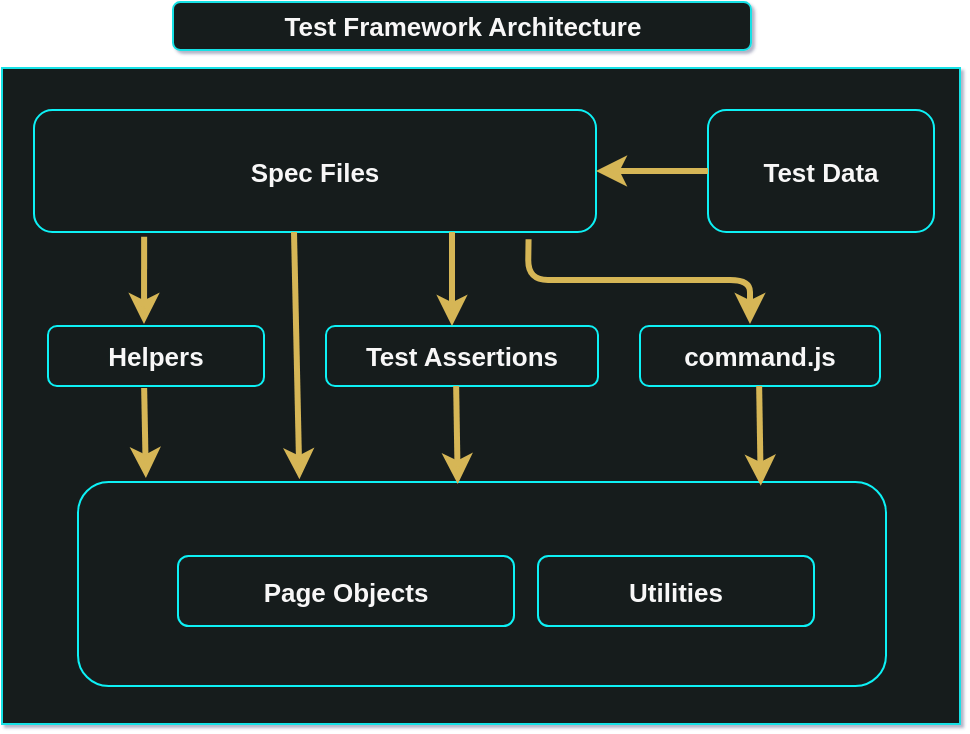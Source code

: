 <mxfile>
    <diagram id="g98Z0lm8UBo5MVqa93Cc" name="Page-1">
        <mxGraphModel dx="807" dy="571" grid="1" gridSize="11" guides="1" tooltips="1" connect="1" arrows="1" fold="1" page="0" pageScale="1" pageWidth="1100" pageHeight="850" math="0" shadow="1">
            <root>
                <mxCell id="0"/>
                <mxCell id="1" parent="0"/>
                <mxCell id="2" value="" style="rounded=0;whiteSpace=wrap;html=1;fillColor=#151d1e;strokeColor=#15e1e5;" parent="1" vertex="1">
                    <mxGeometry x="84" y="156" width="479" height="328" as="geometry"/>
                </mxCell>
                <mxCell id="12" value="&lt;font style=&quot;font-size: 13px;&quot;&gt;Spec Files&lt;/font&gt;" style="rounded=1;whiteSpace=wrap;html=1;fontSize=13;fillColor=none;strokeColor=#0ff1f5;fontStyle=1;fontColor=#f8f7f7;" parent="1" vertex="1">
                    <mxGeometry x="100" y="177" width="281" height="61" as="geometry"/>
                </mxCell>
                <mxCell id="14" value="" style="rounded=1;whiteSpace=wrap;html=1;fontSize=12;fillColor=none;strokeColor=#0ff1f5;" parent="1" vertex="1">
                    <mxGeometry x="122" y="363" width="404" height="102" as="geometry"/>
                </mxCell>
                <mxCell id="17" value="Page Objects" style="rounded=1;whiteSpace=wrap;html=1;fontSize=13;fillColor=none;strokeColor=#0ff1f5;fontStyle=1;fontColor=#f8f7f7;" parent="1" vertex="1">
                    <mxGeometry x="172" y="400" width="168" height="35" as="geometry"/>
                </mxCell>
                <mxCell id="40" value="&lt;span style=&quot;font-size: 13px;&quot;&gt;Helpers&lt;/span&gt;" style="rounded=1;whiteSpace=wrap;html=1;fontSize=13;strokeColor=#0ff1f5;fillColor=none;fontStyle=1;fontColor=#f8f7f7;" parent="1" vertex="1">
                    <mxGeometry x="107" y="285" width="108" height="30" as="geometry"/>
                </mxCell>
                <mxCell id="42" value="&lt;span style=&quot;font-size: 13px;&quot;&gt;Test Assertions&lt;/span&gt;" style="rounded=1;whiteSpace=wrap;html=1;fontSize=13;fillColor=none;strokeColor=#0ff1f5;fontStyle=1;fontColor=#f8f7f7;" parent="1" vertex="1">
                    <mxGeometry x="246" y="285" width="136" height="30" as="geometry"/>
                </mxCell>
                <mxCell id="46" value="&lt;span style=&quot;font-size: 13px;&quot;&gt;Test Data&lt;/span&gt;" style="rounded=1;whiteSpace=wrap;html=1;fontSize=13;fillColor=none;strokeColor=#0ff1f5;fontStyle=1;fontColor=#f8f7f7;" parent="1" vertex="1">
                    <mxGeometry x="437" y="177" width="113" height="61" as="geometry"/>
                </mxCell>
                <mxCell id="52" value="Utilities" style="rounded=1;whiteSpace=wrap;html=1;fontSize=13;fillColor=none;strokeColor=#0ff1f5;fontStyle=1;fontColor=#f8f7f7;" parent="1" vertex="1">
                    <mxGeometry x="352" y="400" width="138" height="35" as="geometry"/>
                </mxCell>
                <mxCell id="53" value="&lt;span style=&quot;font-size: 13px;&quot;&gt;command.js&lt;/span&gt;" style="rounded=1;whiteSpace=wrap;html=1;fontSize=13;fillColor=none;strokeColor=#0ff1f5;fontStyle=1;fontColor=#f8f7f7;" parent="1" vertex="1">
                    <mxGeometry x="403" y="285" width="120" height="30" as="geometry"/>
                </mxCell>
                <mxCell id="55" value="&lt;span style=&quot;font-size: 13px;&quot;&gt;Test Framework Architecture&lt;/span&gt;" style="rounded=1;whiteSpace=wrap;html=1;fontSize=13;fillColor=#151d1e;strokeColor=#15e1e5;fontStyle=1;fontFamily=Helvetica;fontColor=#f8f7f7;fillStyle=solid;" parent="1" vertex="1">
                    <mxGeometry x="169.5" y="123" width="289" height="24" as="geometry"/>
                </mxCell>
                <mxCell id="57" value="" style="endArrow=classic;html=1;fontSize=13;fontColor=#f8f7f7;exitX=0.196;exitY=1.007;exitDx=0;exitDy=0;exitPerimeter=0;rounded=1;strokeWidth=3;fillColor=#fff2cc;strokeColor=#d6b656;gradientColor=#ffd966;" edge="1" parent="1">
                    <mxGeometry width="50" height="50" relative="1" as="geometry">
                        <mxPoint x="155.076" y="240.427" as="sourcePoint"/>
                        <mxPoint x="155" y="284" as="targetPoint"/>
                    </mxGeometry>
                </mxCell>
                <mxCell id="58" value="" style="endArrow=classic;html=1;fontSize=13;fontColor=#f8f7f7;rounded=1;strokeWidth=3;fillColor=#fff2cc;strokeColor=#d6b656;gradientColor=#ffd966;" edge="1" parent="1">
                    <mxGeometry width="50" height="50" relative="1" as="geometry">
                        <mxPoint x="309" y="238" as="sourcePoint"/>
                        <mxPoint x="309" y="285" as="targetPoint"/>
                    </mxGeometry>
                </mxCell>
                <mxCell id="59" value="" style="endArrow=classic;html=1;fontSize=13;fontColor=#f8f7f7;rounded=1;strokeWidth=3;fillColor=#fff2cc;strokeColor=#d6b656;gradientColor=#ffd966;entryX=0.274;entryY=-0.014;entryDx=0;entryDy=0;entryPerimeter=0;" edge="1" parent="1" target="14">
                    <mxGeometry width="50" height="50" relative="1" as="geometry">
                        <mxPoint x="230" y="238" as="sourcePoint"/>
                        <mxPoint x="230" y="285" as="targetPoint"/>
                    </mxGeometry>
                </mxCell>
                <mxCell id="60" value="" style="endArrow=classic;html=1;fontSize=13;fontColor=#f8f7f7;rounded=1;strokeWidth=3;fillColor=#fff2cc;strokeColor=#d6b656;gradientColor=#ffd966;exitX=0;exitY=0.5;exitDx=0;exitDy=0;entryX=1;entryY=0.5;entryDx=0;entryDy=0;" edge="1" parent="1" source="46" target="12">
                    <mxGeometry width="50" height="50" relative="1" as="geometry">
                        <mxPoint x="319" y="248" as="sourcePoint"/>
                        <mxPoint x="319" y="295" as="targetPoint"/>
                    </mxGeometry>
                </mxCell>
                <mxCell id="61" value="" style="endArrow=classic;html=1;fontSize=13;fontColor=#f8f7f7;exitX=0.196;exitY=1.007;exitDx=0;exitDy=0;exitPerimeter=0;rounded=1;strokeWidth=3;fillColor=#fff2cc;strokeColor=#d6b656;gradientColor=#ffd966;entryX=0.47;entryY=0.01;entryDx=0;entryDy=0;entryPerimeter=0;" edge="1" parent="1" target="14">
                    <mxGeometry width="50" height="50" relative="1" as="geometry">
                        <mxPoint x="311.076" y="314.997" as="sourcePoint"/>
                        <mxPoint x="311" y="358.57" as="targetPoint"/>
                    </mxGeometry>
                </mxCell>
                <mxCell id="62" value="" style="endArrow=classic;html=1;fontSize=13;fontColor=#f8f7f7;exitX=0.196;exitY=1.007;exitDx=0;exitDy=0;exitPerimeter=0;rounded=1;strokeWidth=3;fillColor=#fff2cc;strokeColor=#d6b656;gradientColor=#ffd966;entryX=0.084;entryY=-0.029;entryDx=0;entryDy=0;entryPerimeter=0;" edge="1" parent="1">
                    <mxGeometry width="50" height="50" relative="1" as="geometry">
                        <mxPoint x="155.076" y="315.997" as="sourcePoint"/>
                        <mxPoint x="155.936" y="361.042" as="targetPoint"/>
                    </mxGeometry>
                </mxCell>
                <mxCell id="63" value="" style="endArrow=classic;html=1;fontSize=13;fontColor=#f8f7f7;exitX=0.88;exitY=1.059;exitDx=0;exitDy=0;exitPerimeter=0;rounded=1;strokeWidth=3;fillColor=#fff2cc;strokeColor=#d6b656;gradientColor=#ffd966;" edge="1" parent="1" source="12">
                    <mxGeometry width="50" height="50" relative="1" as="geometry">
                        <mxPoint x="185.076" y="270.427" as="sourcePoint"/>
                        <mxPoint x="458" y="284" as="targetPoint"/>
                        <Array as="points">
                            <mxPoint x="347" y="262"/>
                            <mxPoint x="458" y="262"/>
                        </Array>
                    </mxGeometry>
                </mxCell>
                <mxCell id="67" value="" style="endArrow=classic;html=1;fontSize=13;fontColor=#f8f7f7;exitX=0.196;exitY=1.007;exitDx=0;exitDy=0;exitPerimeter=0;rounded=1;strokeWidth=3;fillColor=#fff2cc;strokeColor=#d6b656;gradientColor=#ffd966;entryX=0.845;entryY=0.018;entryDx=0;entryDy=0;entryPerimeter=0;" edge="1" parent="1" target="14">
                    <mxGeometry width="50" height="50" relative="1" as="geometry">
                        <mxPoint x="462.576" y="314.997" as="sourcePoint"/>
                        <mxPoint x="462.5" y="358.57" as="targetPoint"/>
                    </mxGeometry>
                </mxCell>
            </root>
        </mxGraphModel>
    </diagram>
</mxfile>
